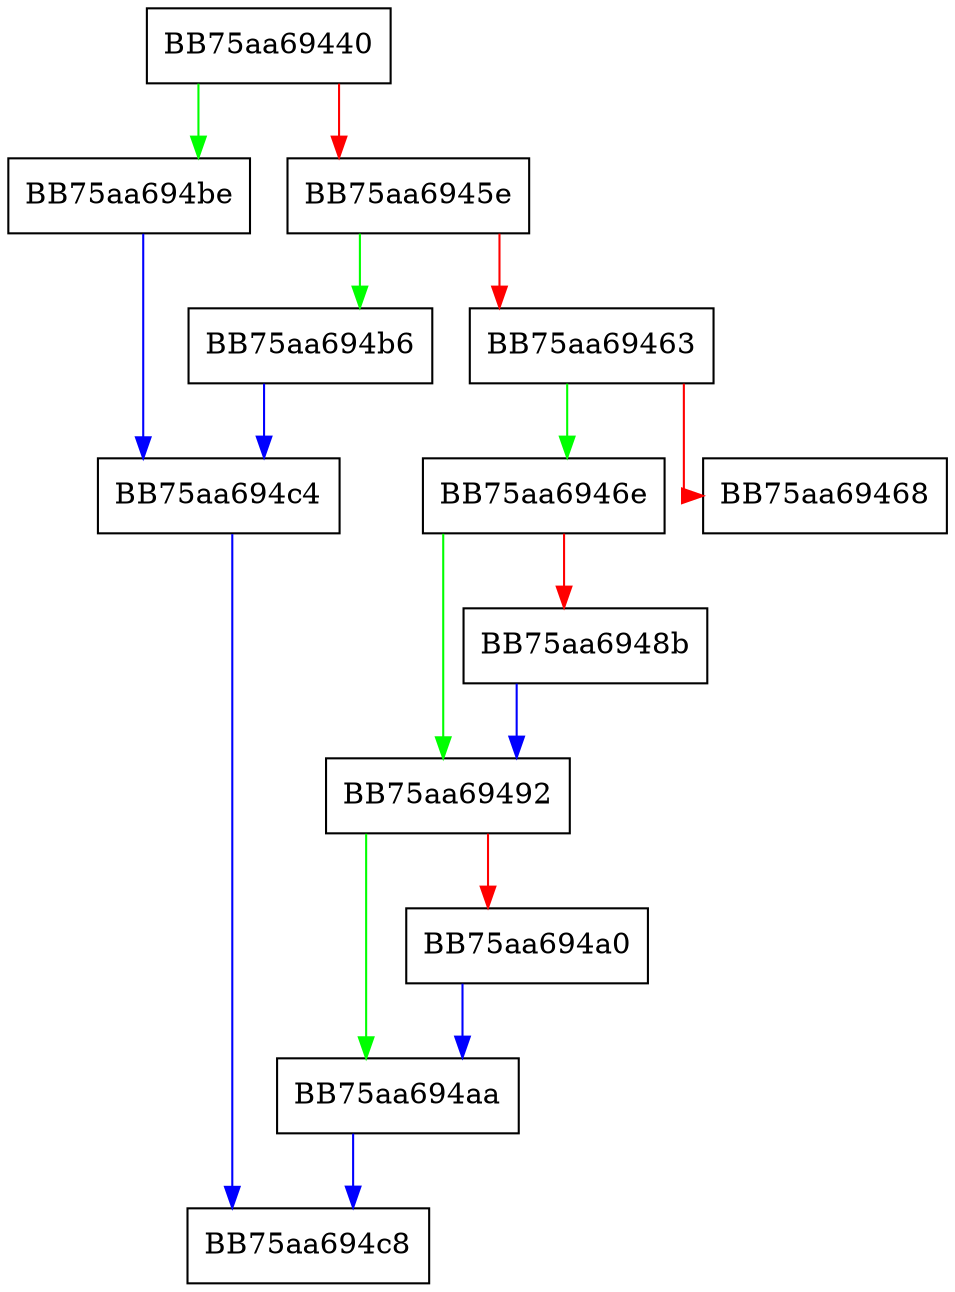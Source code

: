 digraph kcrc_dex_header_callback {
  node [shape="box"];
  graph [splines=ortho];
  BB75aa69440 -> BB75aa694be [color="green"];
  BB75aa69440 -> BB75aa6945e [color="red"];
  BB75aa6945e -> BB75aa694b6 [color="green"];
  BB75aa6945e -> BB75aa69463 [color="red"];
  BB75aa69463 -> BB75aa6946e [color="green"];
  BB75aa69463 -> BB75aa69468 [color="red"];
  BB75aa6946e -> BB75aa69492 [color="green"];
  BB75aa6946e -> BB75aa6948b [color="red"];
  BB75aa6948b -> BB75aa69492 [color="blue"];
  BB75aa69492 -> BB75aa694aa [color="green"];
  BB75aa69492 -> BB75aa694a0 [color="red"];
  BB75aa694a0 -> BB75aa694aa [color="blue"];
  BB75aa694aa -> BB75aa694c8 [color="blue"];
  BB75aa694b6 -> BB75aa694c4 [color="blue"];
  BB75aa694be -> BB75aa694c4 [color="blue"];
  BB75aa694c4 -> BB75aa694c8 [color="blue"];
}